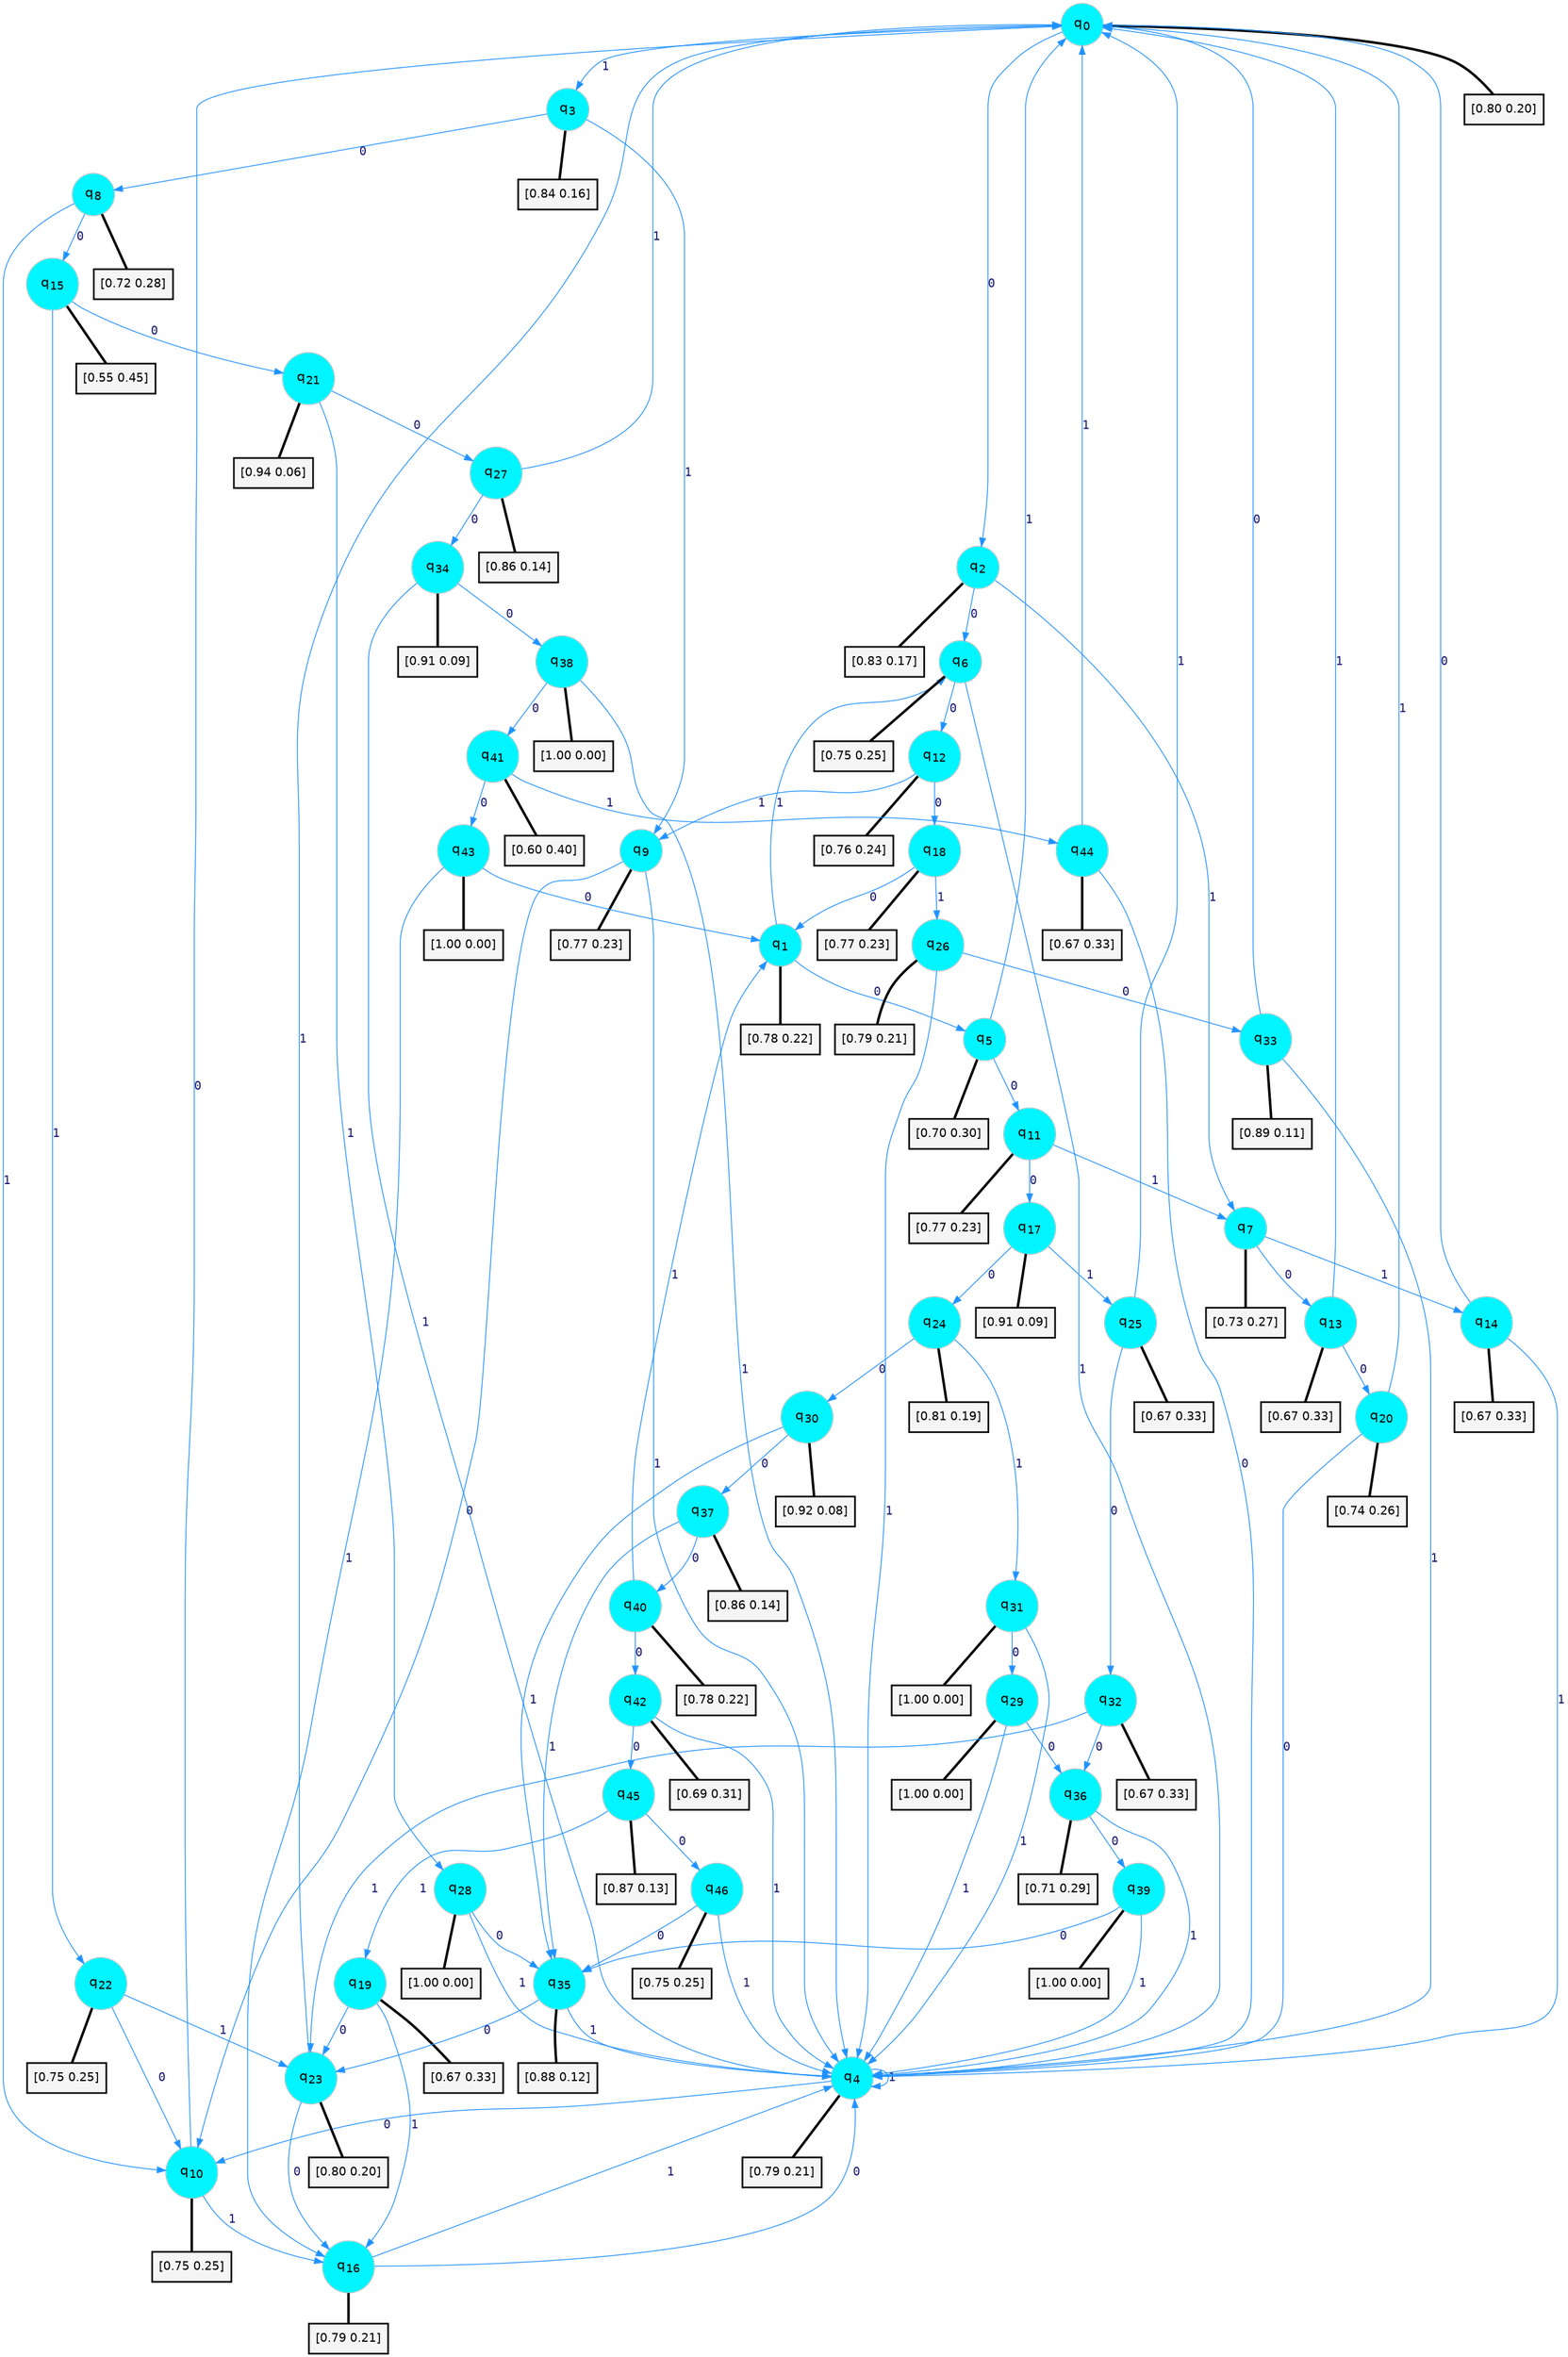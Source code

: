 digraph G {
graph [
bgcolor=transparent, dpi=300, rankdir=TD, size="40,25"];
node [
color=gray, fillcolor=turquoise1, fontcolor=black, fontname=Helvetica, fontsize=16, fontweight=bold, shape=circle, style=filled];
edge [
arrowsize=1, color=dodgerblue1, fontcolor=midnightblue, fontname=courier, fontweight=bold, penwidth=1, style=solid, weight=20];
0[label=<q<SUB>0</SUB>>];
1[label=<q<SUB>1</SUB>>];
2[label=<q<SUB>2</SUB>>];
3[label=<q<SUB>3</SUB>>];
4[label=<q<SUB>4</SUB>>];
5[label=<q<SUB>5</SUB>>];
6[label=<q<SUB>6</SUB>>];
7[label=<q<SUB>7</SUB>>];
8[label=<q<SUB>8</SUB>>];
9[label=<q<SUB>9</SUB>>];
10[label=<q<SUB>10</SUB>>];
11[label=<q<SUB>11</SUB>>];
12[label=<q<SUB>12</SUB>>];
13[label=<q<SUB>13</SUB>>];
14[label=<q<SUB>14</SUB>>];
15[label=<q<SUB>15</SUB>>];
16[label=<q<SUB>16</SUB>>];
17[label=<q<SUB>17</SUB>>];
18[label=<q<SUB>18</SUB>>];
19[label=<q<SUB>19</SUB>>];
20[label=<q<SUB>20</SUB>>];
21[label=<q<SUB>21</SUB>>];
22[label=<q<SUB>22</SUB>>];
23[label=<q<SUB>23</SUB>>];
24[label=<q<SUB>24</SUB>>];
25[label=<q<SUB>25</SUB>>];
26[label=<q<SUB>26</SUB>>];
27[label=<q<SUB>27</SUB>>];
28[label=<q<SUB>28</SUB>>];
29[label=<q<SUB>29</SUB>>];
30[label=<q<SUB>30</SUB>>];
31[label=<q<SUB>31</SUB>>];
32[label=<q<SUB>32</SUB>>];
33[label=<q<SUB>33</SUB>>];
34[label=<q<SUB>34</SUB>>];
35[label=<q<SUB>35</SUB>>];
36[label=<q<SUB>36</SUB>>];
37[label=<q<SUB>37</SUB>>];
38[label=<q<SUB>38</SUB>>];
39[label=<q<SUB>39</SUB>>];
40[label=<q<SUB>40</SUB>>];
41[label=<q<SUB>41</SUB>>];
42[label=<q<SUB>42</SUB>>];
43[label=<q<SUB>43</SUB>>];
44[label=<q<SUB>44</SUB>>];
45[label=<q<SUB>45</SUB>>];
46[label=<q<SUB>46</SUB>>];
47[label="[0.80 0.20]", shape=box,fontcolor=black, fontname=Helvetica, fontsize=14, penwidth=2, fillcolor=whitesmoke,color=black];
48[label="[0.78 0.22]", shape=box,fontcolor=black, fontname=Helvetica, fontsize=14, penwidth=2, fillcolor=whitesmoke,color=black];
49[label="[0.83 0.17]", shape=box,fontcolor=black, fontname=Helvetica, fontsize=14, penwidth=2, fillcolor=whitesmoke,color=black];
50[label="[0.84 0.16]", shape=box,fontcolor=black, fontname=Helvetica, fontsize=14, penwidth=2, fillcolor=whitesmoke,color=black];
51[label="[0.79 0.21]", shape=box,fontcolor=black, fontname=Helvetica, fontsize=14, penwidth=2, fillcolor=whitesmoke,color=black];
52[label="[0.70 0.30]", shape=box,fontcolor=black, fontname=Helvetica, fontsize=14, penwidth=2, fillcolor=whitesmoke,color=black];
53[label="[0.75 0.25]", shape=box,fontcolor=black, fontname=Helvetica, fontsize=14, penwidth=2, fillcolor=whitesmoke,color=black];
54[label="[0.73 0.27]", shape=box,fontcolor=black, fontname=Helvetica, fontsize=14, penwidth=2, fillcolor=whitesmoke,color=black];
55[label="[0.72 0.28]", shape=box,fontcolor=black, fontname=Helvetica, fontsize=14, penwidth=2, fillcolor=whitesmoke,color=black];
56[label="[0.77 0.23]", shape=box,fontcolor=black, fontname=Helvetica, fontsize=14, penwidth=2, fillcolor=whitesmoke,color=black];
57[label="[0.75 0.25]", shape=box,fontcolor=black, fontname=Helvetica, fontsize=14, penwidth=2, fillcolor=whitesmoke,color=black];
58[label="[0.77 0.23]", shape=box,fontcolor=black, fontname=Helvetica, fontsize=14, penwidth=2, fillcolor=whitesmoke,color=black];
59[label="[0.76 0.24]", shape=box,fontcolor=black, fontname=Helvetica, fontsize=14, penwidth=2, fillcolor=whitesmoke,color=black];
60[label="[0.67 0.33]", shape=box,fontcolor=black, fontname=Helvetica, fontsize=14, penwidth=2, fillcolor=whitesmoke,color=black];
61[label="[0.67 0.33]", shape=box,fontcolor=black, fontname=Helvetica, fontsize=14, penwidth=2, fillcolor=whitesmoke,color=black];
62[label="[0.55 0.45]", shape=box,fontcolor=black, fontname=Helvetica, fontsize=14, penwidth=2, fillcolor=whitesmoke,color=black];
63[label="[0.79 0.21]", shape=box,fontcolor=black, fontname=Helvetica, fontsize=14, penwidth=2, fillcolor=whitesmoke,color=black];
64[label="[0.91 0.09]", shape=box,fontcolor=black, fontname=Helvetica, fontsize=14, penwidth=2, fillcolor=whitesmoke,color=black];
65[label="[0.77 0.23]", shape=box,fontcolor=black, fontname=Helvetica, fontsize=14, penwidth=2, fillcolor=whitesmoke,color=black];
66[label="[0.67 0.33]", shape=box,fontcolor=black, fontname=Helvetica, fontsize=14, penwidth=2, fillcolor=whitesmoke,color=black];
67[label="[0.74 0.26]", shape=box,fontcolor=black, fontname=Helvetica, fontsize=14, penwidth=2, fillcolor=whitesmoke,color=black];
68[label="[0.94 0.06]", shape=box,fontcolor=black, fontname=Helvetica, fontsize=14, penwidth=2, fillcolor=whitesmoke,color=black];
69[label="[0.75 0.25]", shape=box,fontcolor=black, fontname=Helvetica, fontsize=14, penwidth=2, fillcolor=whitesmoke,color=black];
70[label="[0.80 0.20]", shape=box,fontcolor=black, fontname=Helvetica, fontsize=14, penwidth=2, fillcolor=whitesmoke,color=black];
71[label="[0.81 0.19]", shape=box,fontcolor=black, fontname=Helvetica, fontsize=14, penwidth=2, fillcolor=whitesmoke,color=black];
72[label="[0.67 0.33]", shape=box,fontcolor=black, fontname=Helvetica, fontsize=14, penwidth=2, fillcolor=whitesmoke,color=black];
73[label="[0.79 0.21]", shape=box,fontcolor=black, fontname=Helvetica, fontsize=14, penwidth=2, fillcolor=whitesmoke,color=black];
74[label="[0.86 0.14]", shape=box,fontcolor=black, fontname=Helvetica, fontsize=14, penwidth=2, fillcolor=whitesmoke,color=black];
75[label="[1.00 0.00]", shape=box,fontcolor=black, fontname=Helvetica, fontsize=14, penwidth=2, fillcolor=whitesmoke,color=black];
76[label="[1.00 0.00]", shape=box,fontcolor=black, fontname=Helvetica, fontsize=14, penwidth=2, fillcolor=whitesmoke,color=black];
77[label="[0.92 0.08]", shape=box,fontcolor=black, fontname=Helvetica, fontsize=14, penwidth=2, fillcolor=whitesmoke,color=black];
78[label="[1.00 0.00]", shape=box,fontcolor=black, fontname=Helvetica, fontsize=14, penwidth=2, fillcolor=whitesmoke,color=black];
79[label="[0.67 0.33]", shape=box,fontcolor=black, fontname=Helvetica, fontsize=14, penwidth=2, fillcolor=whitesmoke,color=black];
80[label="[0.89 0.11]", shape=box,fontcolor=black, fontname=Helvetica, fontsize=14, penwidth=2, fillcolor=whitesmoke,color=black];
81[label="[0.91 0.09]", shape=box,fontcolor=black, fontname=Helvetica, fontsize=14, penwidth=2, fillcolor=whitesmoke,color=black];
82[label="[0.88 0.12]", shape=box,fontcolor=black, fontname=Helvetica, fontsize=14, penwidth=2, fillcolor=whitesmoke,color=black];
83[label="[0.71 0.29]", shape=box,fontcolor=black, fontname=Helvetica, fontsize=14, penwidth=2, fillcolor=whitesmoke,color=black];
84[label="[0.86 0.14]", shape=box,fontcolor=black, fontname=Helvetica, fontsize=14, penwidth=2, fillcolor=whitesmoke,color=black];
85[label="[1.00 0.00]", shape=box,fontcolor=black, fontname=Helvetica, fontsize=14, penwidth=2, fillcolor=whitesmoke,color=black];
86[label="[1.00 0.00]", shape=box,fontcolor=black, fontname=Helvetica, fontsize=14, penwidth=2, fillcolor=whitesmoke,color=black];
87[label="[0.78 0.22]", shape=box,fontcolor=black, fontname=Helvetica, fontsize=14, penwidth=2, fillcolor=whitesmoke,color=black];
88[label="[0.60 0.40]", shape=box,fontcolor=black, fontname=Helvetica, fontsize=14, penwidth=2, fillcolor=whitesmoke,color=black];
89[label="[0.69 0.31]", shape=box,fontcolor=black, fontname=Helvetica, fontsize=14, penwidth=2, fillcolor=whitesmoke,color=black];
90[label="[1.00 0.00]", shape=box,fontcolor=black, fontname=Helvetica, fontsize=14, penwidth=2, fillcolor=whitesmoke,color=black];
91[label="[0.67 0.33]", shape=box,fontcolor=black, fontname=Helvetica, fontsize=14, penwidth=2, fillcolor=whitesmoke,color=black];
92[label="[0.87 0.13]", shape=box,fontcolor=black, fontname=Helvetica, fontsize=14, penwidth=2, fillcolor=whitesmoke,color=black];
93[label="[0.75 0.25]", shape=box,fontcolor=black, fontname=Helvetica, fontsize=14, penwidth=2, fillcolor=whitesmoke,color=black];
0->2 [label=0];
0->3 [label=1];
0->47 [arrowhead=none, penwidth=3,color=black];
1->5 [label=0];
1->6 [label=1];
1->48 [arrowhead=none, penwidth=3,color=black];
2->6 [label=0];
2->7 [label=1];
2->49 [arrowhead=none, penwidth=3,color=black];
3->8 [label=0];
3->9 [label=1];
3->50 [arrowhead=none, penwidth=3,color=black];
4->10 [label=0];
4->4 [label=1];
4->51 [arrowhead=none, penwidth=3,color=black];
5->11 [label=0];
5->0 [label=1];
5->52 [arrowhead=none, penwidth=3,color=black];
6->12 [label=0];
6->4 [label=1];
6->53 [arrowhead=none, penwidth=3,color=black];
7->13 [label=0];
7->14 [label=1];
7->54 [arrowhead=none, penwidth=3,color=black];
8->15 [label=0];
8->10 [label=1];
8->55 [arrowhead=none, penwidth=3,color=black];
9->10 [label=0];
9->4 [label=1];
9->56 [arrowhead=none, penwidth=3,color=black];
10->0 [label=0];
10->16 [label=1];
10->57 [arrowhead=none, penwidth=3,color=black];
11->17 [label=0];
11->7 [label=1];
11->58 [arrowhead=none, penwidth=3,color=black];
12->18 [label=0];
12->9 [label=1];
12->59 [arrowhead=none, penwidth=3,color=black];
13->20 [label=0];
13->0 [label=1];
13->60 [arrowhead=none, penwidth=3,color=black];
14->0 [label=0];
14->4 [label=1];
14->61 [arrowhead=none, penwidth=3,color=black];
15->21 [label=0];
15->22 [label=1];
15->62 [arrowhead=none, penwidth=3,color=black];
16->4 [label=0];
16->4 [label=1];
16->63 [arrowhead=none, penwidth=3,color=black];
17->24 [label=0];
17->25 [label=1];
17->64 [arrowhead=none, penwidth=3,color=black];
18->1 [label=0];
18->26 [label=1];
18->65 [arrowhead=none, penwidth=3,color=black];
19->23 [label=0];
19->16 [label=1];
19->66 [arrowhead=none, penwidth=3,color=black];
20->4 [label=0];
20->0 [label=1];
20->67 [arrowhead=none, penwidth=3,color=black];
21->27 [label=0];
21->28 [label=1];
21->68 [arrowhead=none, penwidth=3,color=black];
22->10 [label=0];
22->23 [label=1];
22->69 [arrowhead=none, penwidth=3,color=black];
23->16 [label=0];
23->0 [label=1];
23->70 [arrowhead=none, penwidth=3,color=black];
24->30 [label=0];
24->31 [label=1];
24->71 [arrowhead=none, penwidth=3,color=black];
25->32 [label=0];
25->0 [label=1];
25->72 [arrowhead=none, penwidth=3,color=black];
26->33 [label=0];
26->4 [label=1];
26->73 [arrowhead=none, penwidth=3,color=black];
27->34 [label=0];
27->0 [label=1];
27->74 [arrowhead=none, penwidth=3,color=black];
28->35 [label=0];
28->4 [label=1];
28->75 [arrowhead=none, penwidth=3,color=black];
29->36 [label=0];
29->4 [label=1];
29->76 [arrowhead=none, penwidth=3,color=black];
30->37 [label=0];
30->35 [label=1];
30->77 [arrowhead=none, penwidth=3,color=black];
31->29 [label=0];
31->4 [label=1];
31->78 [arrowhead=none, penwidth=3,color=black];
32->36 [label=0];
32->23 [label=1];
32->79 [arrowhead=none, penwidth=3,color=black];
33->0 [label=0];
33->4 [label=1];
33->80 [arrowhead=none, penwidth=3,color=black];
34->38 [label=0];
34->4 [label=1];
34->81 [arrowhead=none, penwidth=3,color=black];
35->23 [label=0];
35->4 [label=1];
35->82 [arrowhead=none, penwidth=3,color=black];
36->39 [label=0];
36->4 [label=1];
36->83 [arrowhead=none, penwidth=3,color=black];
37->40 [label=0];
37->35 [label=1];
37->84 [arrowhead=none, penwidth=3,color=black];
38->41 [label=0];
38->4 [label=1];
38->85 [arrowhead=none, penwidth=3,color=black];
39->35 [label=0];
39->4 [label=1];
39->86 [arrowhead=none, penwidth=3,color=black];
40->42 [label=0];
40->1 [label=1];
40->87 [arrowhead=none, penwidth=3,color=black];
41->43 [label=0];
41->44 [label=1];
41->88 [arrowhead=none, penwidth=3,color=black];
42->45 [label=0];
42->4 [label=1];
42->89 [arrowhead=none, penwidth=3,color=black];
43->1 [label=0];
43->16 [label=1];
43->90 [arrowhead=none, penwidth=3,color=black];
44->4 [label=0];
44->0 [label=1];
44->91 [arrowhead=none, penwidth=3,color=black];
45->46 [label=0];
45->19 [label=1];
45->92 [arrowhead=none, penwidth=3,color=black];
46->35 [label=0];
46->4 [label=1];
46->93 [arrowhead=none, penwidth=3,color=black];
}
